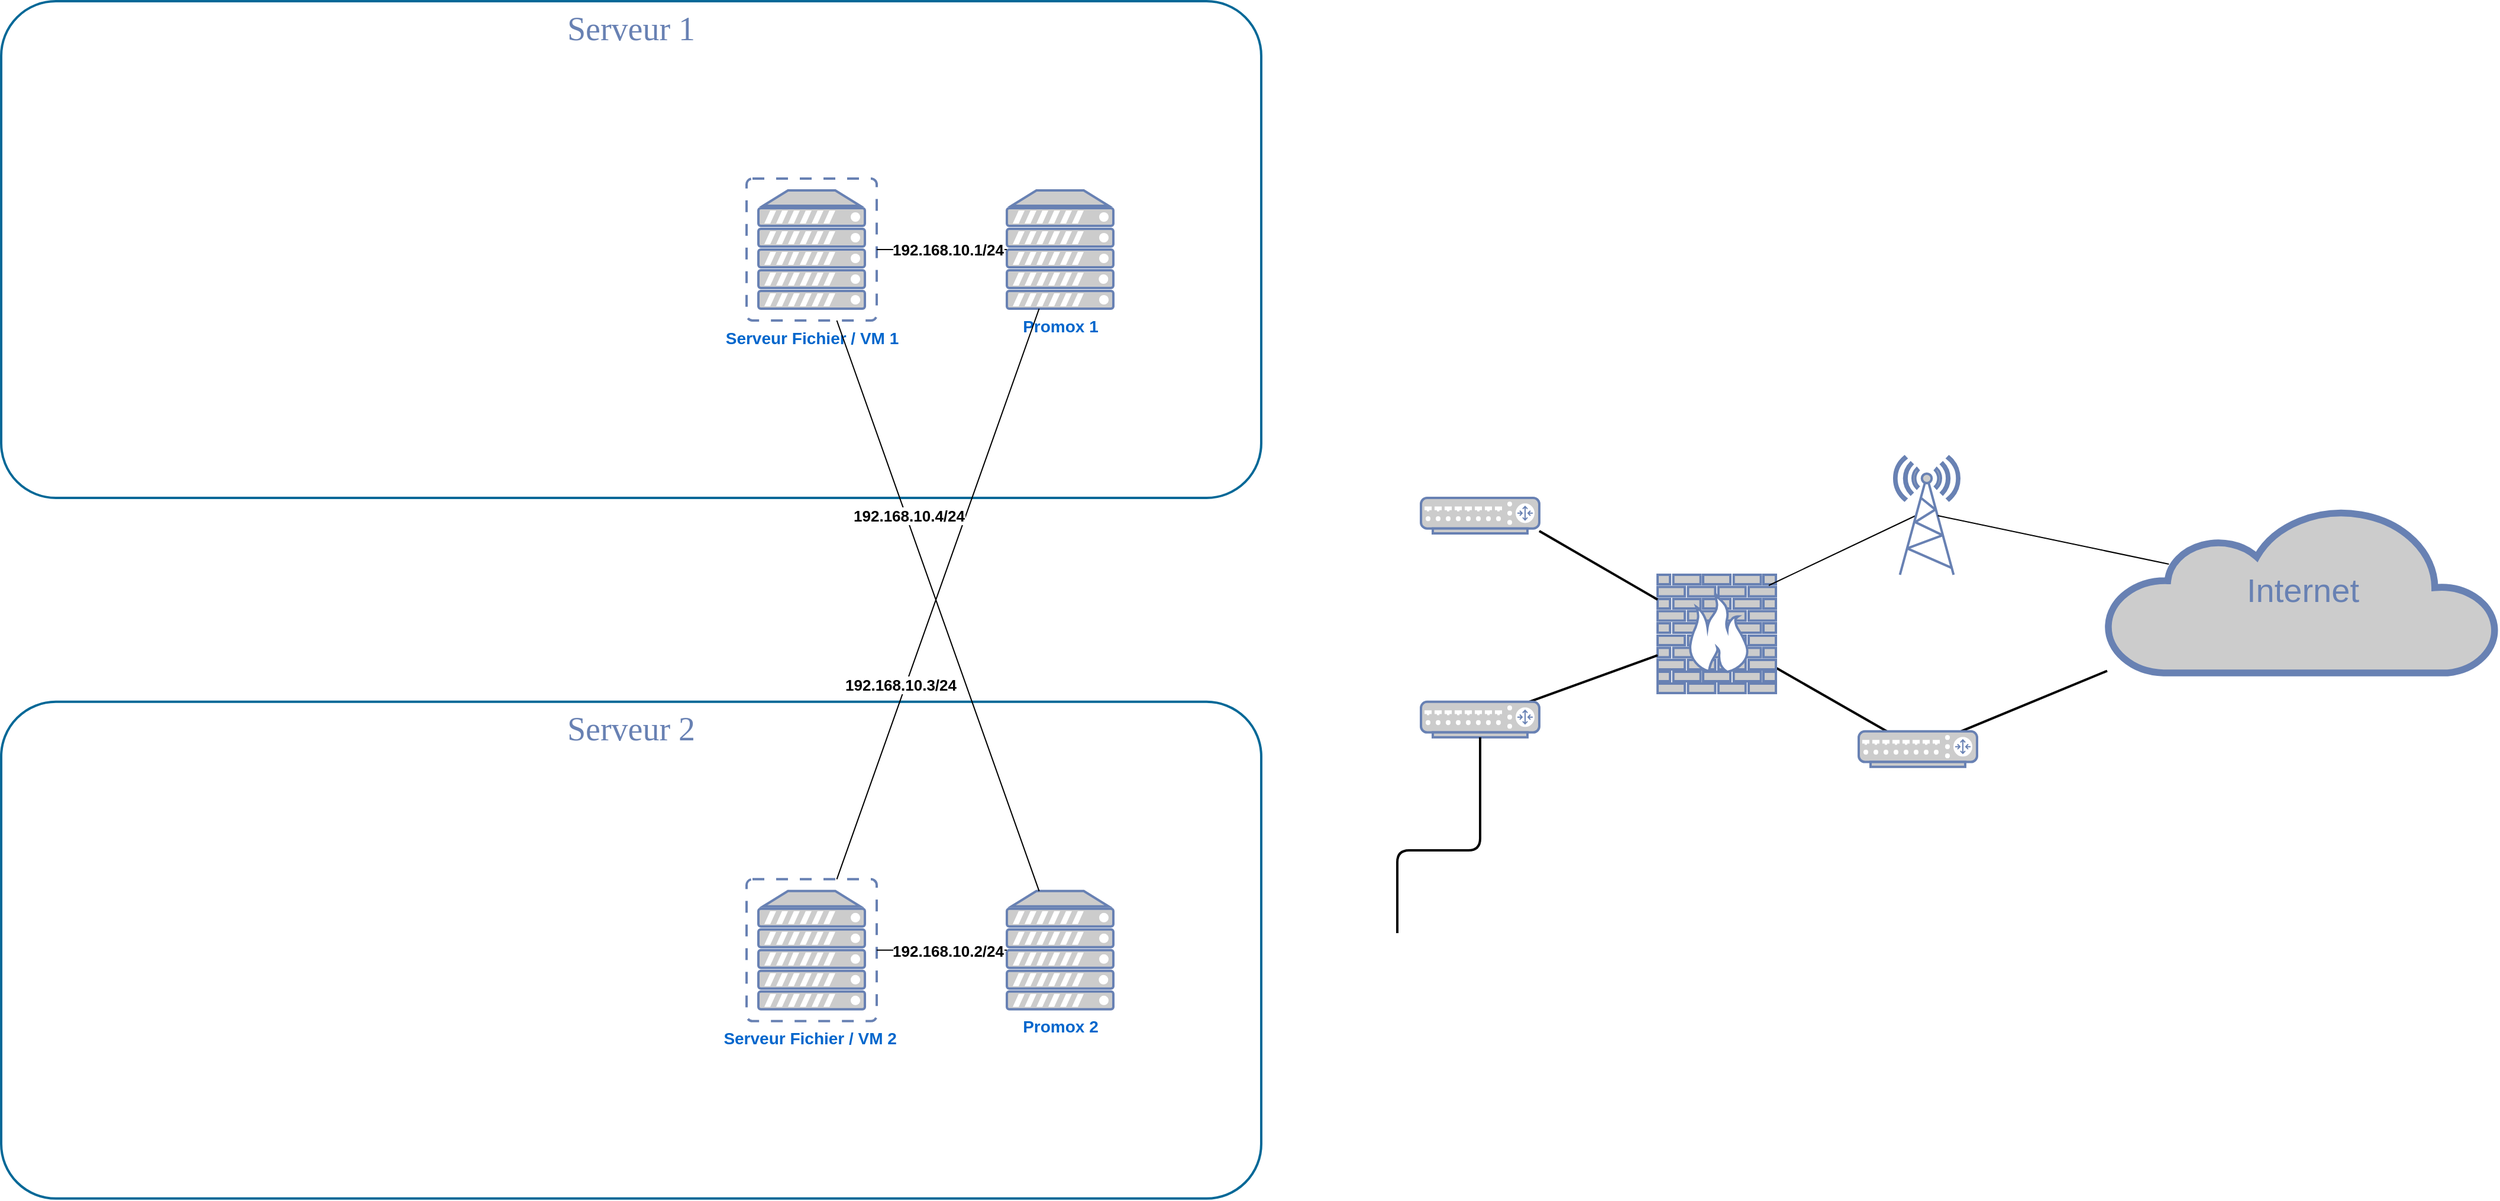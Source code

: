 <mxfile version="13.6.5" type="github">
  <diagram name="Page-1" id="bfe91b75-5d2c-26a0-9c1d-138518896778">
    <mxGraphModel dx="2122" dy="1510" grid="1" gridSize="10" guides="1" tooltips="1" connect="1" arrows="1" fold="1" page="1" pageScale="1" pageWidth="1100" pageHeight="850" background="#ffffff" math="0" shadow="0">
      <root>
        <mxCell id="0" />
        <mxCell id="1" parent="0" />
        <mxCell id="7c3789c024ecab99-81" value="Serveur 2" style="rounded=1;whiteSpace=wrap;html=1;shadow=0;comic=0;strokeColor=#036897;strokeWidth=2;fillColor=none;fontFamily=Verdana;fontSize=28;fontColor=#6881B3;align=center;arcSize=11;verticalAlign=top;" parent="1" vertex="1">
          <mxGeometry x="90" y="954.41" width="1065" height="420" as="geometry" />
        </mxCell>
        <mxCell id="7c3789c024ecab99-79" value="Serveur 1" style="rounded=1;whiteSpace=wrap;html=1;shadow=0;comic=0;strokeColor=#036897;strokeWidth=2;fillColor=none;fontFamily=Verdana;fontSize=28;fontColor=#6881B3;align=center;arcSize=11;verticalAlign=top;" parent="1" vertex="1">
          <mxGeometry x="90" y="362" width="1065" height="420" as="geometry" />
        </mxCell>
        <mxCell id="7c3789c024ecab99-55" style="edgeStyle=none;html=1;labelBackgroundColor=none;endArrow=none;endFill=0;strokeWidth=2;fontFamily=Verdana;fontSize=28;fontColor=#6881B3;" parent="1" source="7c3789c024ecab99-8" target="7c3789c024ecab99-54" edge="1">
          <mxGeometry relative="1" as="geometry">
            <mxPoint x="1660" y="837.0" as="targetPoint" />
          </mxGeometry>
        </mxCell>
        <mxCell id="7c3789c024ecab99-8" value="" style="fontColor=#0066CC;verticalAlign=top;verticalLabelPosition=bottom;labelPosition=center;align=center;html=1;fillColor=#CCCCCC;strokeColor=#6881B3;gradientColor=none;gradientDirection=north;strokeWidth=2;shape=mxgraph.networks.firewall;rounded=0;shadow=0;comic=0;" parent="1" vertex="1">
          <mxGeometry x="1490" y="847" width="100" height="100" as="geometry" />
        </mxCell>
        <mxCell id="7c3789c024ecab99-52" style="edgeStyle=none;html=1;labelBackgroundColor=none;endArrow=none;endFill=0;strokeWidth=2;fontFamily=Verdana;fontSize=15;fontColor=#036897;" parent="1" source="7c3789c024ecab99-10" target="7c3789c024ecab99-8" edge="1">
          <mxGeometry relative="1" as="geometry">
            <mxPoint x="1550.0" y="917" as="targetPoint" />
          </mxGeometry>
        </mxCell>
        <mxCell id="7c3789c024ecab99-10" value="" style="fontColor=#0066CC;verticalAlign=top;verticalLabelPosition=bottom;labelPosition=center;align=center;html=1;fillColor=#CCCCCC;strokeColor=#6881B3;gradientColor=none;gradientDirection=north;strokeWidth=2;shape=mxgraph.networks.router;rounded=0;shadow=0;comic=0;" parent="1" vertex="1">
          <mxGeometry x="1290" y="954.41" width="100" height="30" as="geometry" />
        </mxCell>
        <mxCell id="7c3789c024ecab99-51" style="edgeStyle=orthogonalEdgeStyle;html=1;labelBackgroundColor=none;endArrow=none;endFill=0;strokeWidth=2;fontFamily=Verdana;fontSize=15;fontColor=#036897;" parent="1" target="7c3789c024ecab99-10" edge="1">
          <mxGeometry relative="1" as="geometry">
            <mxPoint x="1180" y="430" as="targetPoint" />
            <Array as="points">
              <mxPoint x="1340" y="1080" />
            </Array>
            <mxPoint x="1270" y="1150" as="sourcePoint" />
          </mxGeometry>
        </mxCell>
        <mxCell id="7c3789c024ecab99-53" value="Internet" style="html=1;fillColor=#CCCCCC;strokeColor=#6881B3;gradientColor=none;gradientDirection=north;strokeWidth=2;shape=mxgraph.networks.cloud;fontColor=#6881B3;rounded=0;shadow=0;comic=0;align=center;fontSize=28;" parent="1" vertex="1">
          <mxGeometry x="1870" y="790" width="330" height="140" as="geometry" />
        </mxCell>
        <mxCell id="7c3789c024ecab99-56" style="edgeStyle=none;html=1;labelBackgroundColor=none;endArrow=none;endFill=0;strokeWidth=2;fontFamily=Verdana;fontSize=28;fontColor=#6881B3;" parent="1" source="7c3789c024ecab99-54" target="7c3789c024ecab99-53" edge="1">
          <mxGeometry relative="1" as="geometry" />
        </mxCell>
        <mxCell id="7c3789c024ecab99-54" value="" style="fontColor=#0066CC;verticalAlign=top;verticalLabelPosition=bottom;labelPosition=center;align=center;html=1;fillColor=#CCCCCC;strokeColor=#6881B3;gradientColor=none;gradientDirection=north;strokeWidth=2;shape=mxgraph.networks.router;rounded=0;shadow=0;comic=0;" parent="1" vertex="1">
          <mxGeometry x="1660" y="979.41" width="100" height="30" as="geometry" />
        </mxCell>
        <mxCell id="AFrHU2EzTEkSez1uoTaX-5" value="" style="endArrow=none;html=1;entryX=0.33;entryY=0.5;entryDx=0;entryDy=0;entryPerimeter=0;exitX=0.94;exitY=0.09;exitDx=0;exitDy=0;exitPerimeter=0;" edge="1" parent="1" source="7c3789c024ecab99-8" target="AFrHU2EzTEkSez1uoTaX-6">
          <mxGeometry width="50" height="50" relative="1" as="geometry">
            <mxPoint x="1570" y="815" as="sourcePoint" />
            <mxPoint x="1670" y="800.04" as="targetPoint" />
          </mxGeometry>
        </mxCell>
        <mxCell id="AFrHU2EzTEkSez1uoTaX-6" value="" style="fontColor=#0066CC;verticalAlign=top;verticalLabelPosition=bottom;labelPosition=center;align=center;html=1;outlineConnect=0;fillColor=#CCCCCC;strokeColor=#6881B3;gradientColor=none;gradientDirection=north;strokeWidth=2;shape=mxgraph.networks.radio_tower;" vertex="1" parent="1">
          <mxGeometry x="1690" y="747" width="55" height="100" as="geometry" />
        </mxCell>
        <mxCell id="AFrHU2EzTEkSez1uoTaX-7" value="" style="endArrow=none;html=1;entryX=0.158;entryY=0.343;entryDx=0;entryDy=0;entryPerimeter=0;exitX=0.67;exitY=0.5;exitDx=0;exitDy=0;exitPerimeter=0;" edge="1" parent="1" source="AFrHU2EzTEkSez1uoTaX-6" target="7c3789c024ecab99-53">
          <mxGeometry width="50" height="50" relative="1" as="geometry">
            <mxPoint x="1680" y="630" as="sourcePoint" />
            <mxPoint x="1730" y="580" as="targetPoint" />
          </mxGeometry>
        </mxCell>
        <mxCell id="AFrHU2EzTEkSez1uoTaX-8" value="" style="fontColor=#0066CC;verticalAlign=top;verticalLabelPosition=bottom;labelPosition=center;align=center;html=1;fillColor=#CCCCCC;strokeColor=#6881B3;gradientColor=none;gradientDirection=north;strokeWidth=2;shape=mxgraph.networks.router;rounded=0;shadow=0;comic=0;" vertex="1" parent="1">
          <mxGeometry x="1290" y="782" width="100" height="30" as="geometry" />
        </mxCell>
        <mxCell id="AFrHU2EzTEkSez1uoTaX-9" style="edgeStyle=none;html=1;labelBackgroundColor=none;endArrow=none;endFill=0;strokeWidth=2;fontFamily=Verdana;fontSize=15;fontColor=#036897;exitX=1;exitY=0.933;exitDx=0;exitDy=0;exitPerimeter=0;entryX=0;entryY=0.21;entryDx=0;entryDy=0;entryPerimeter=0;" edge="1" parent="1" source="AFrHU2EzTEkSez1uoTaX-8" target="7c3789c024ecab99-8">
          <mxGeometry relative="1" as="geometry">
            <mxPoint x="1490" y="911.5" as="targetPoint" />
            <mxPoint x="1390" y="940.5" as="sourcePoint" />
          </mxGeometry>
        </mxCell>
        <object label="&lt;div&gt;&lt;b&gt;&lt;font style=&quot;font-size: 14px&quot;&gt;Serveur Fichier / VM 2&lt;/font&gt;&lt;/b&gt;&amp;nbsp; &lt;/div&gt;" id="AFrHU2EzTEkSez1uoTaX-10">
          <mxCell style="fontColor=#0066CC;verticalAlign=top;verticalLabelPosition=bottom;labelPosition=center;align=center;html=1;outlineConnect=0;fillColor=#CCCCCC;strokeColor=#6881B3;gradientColor=none;gradientDirection=north;strokeWidth=2;shape=mxgraph.networks.virtual_server;" vertex="1" parent="1">
            <mxGeometry x="720" y="1104.41" width="110" height="120" as="geometry" />
          </mxCell>
        </object>
        <mxCell id="AFrHU2EzTEkSez1uoTaX-11" value="&lt;b&gt;&lt;font style=&quot;font-size: 14px&quot;&gt;Promox 1&lt;/font&gt;&lt;/b&gt;" style="fontColor=#0066CC;verticalAlign=top;verticalLabelPosition=bottom;labelPosition=center;align=center;html=1;outlineConnect=0;fillColor=#CCCCCC;strokeColor=#6881B3;gradientColor=none;gradientDirection=north;strokeWidth=2;shape=mxgraph.networks.server;" vertex="1" parent="1">
          <mxGeometry x="940" y="522" width="90" height="100" as="geometry" />
        </mxCell>
        <object label="&lt;b&gt;&lt;font style=&quot;font-size: 14px&quot;&gt;Serveur Fichier / VM 1&lt;/font&gt;&lt;/b&gt;" id="AFrHU2EzTEkSez1uoTaX-12">
          <mxCell style="fontColor=#0066CC;verticalAlign=top;verticalLabelPosition=bottom;labelPosition=center;align=center;html=1;outlineConnect=0;fillColor=#CCCCCC;strokeColor=#6881B3;gradientColor=none;gradientDirection=north;strokeWidth=2;shape=mxgraph.networks.virtual_server;" vertex="1" parent="1">
            <mxGeometry x="720" y="512" width="110" height="120" as="geometry" />
          </mxCell>
        </object>
        <mxCell id="AFrHU2EzTEkSez1uoTaX-14" value="&lt;b&gt;&lt;font style=&quot;font-size: 14px&quot;&gt;Promox 2&lt;/font&gt;&lt;/b&gt;" style="fontColor=#0066CC;verticalAlign=top;verticalLabelPosition=bottom;labelPosition=center;align=center;html=1;outlineConnect=0;fillColor=#CCCCCC;strokeColor=#6881B3;gradientColor=none;gradientDirection=north;strokeWidth=2;shape=mxgraph.networks.server;" vertex="1" parent="1">
          <mxGeometry x="940" y="1114.41" width="90" height="100" as="geometry" />
        </mxCell>
        <mxCell id="AFrHU2EzTEkSez1uoTaX-15" value="" style="endArrow=none;html=1;" edge="1" parent="1" source="AFrHU2EzTEkSez1uoTaX-10" target="AFrHU2EzTEkSez1uoTaX-11">
          <mxGeometry width="50" height="50" relative="1" as="geometry">
            <mxPoint x="910" y="1060" as="sourcePoint" />
            <mxPoint x="960" y="1010" as="targetPoint" />
          </mxGeometry>
        </mxCell>
        <mxCell id="AFrHU2EzTEkSez1uoTaX-21" value="&lt;b&gt;&lt;font style=&quot;font-size: 13px&quot;&gt;192.168.10.3/24&lt;/font&gt;&lt;/b&gt;" style="edgeLabel;html=1;align=center;verticalAlign=middle;resizable=0;points=[];" vertex="1" connectable="0" parent="AFrHU2EzTEkSez1uoTaX-15">
          <mxGeometry x="-0.237" y="-2" relative="1" as="geometry">
            <mxPoint x="-13.31" y="18.72" as="offset" />
          </mxGeometry>
        </mxCell>
        <mxCell id="AFrHU2EzTEkSez1uoTaX-16" value="" style="endArrow=none;html=1;" edge="1" parent="1" source="AFrHU2EzTEkSez1uoTaX-11" target="AFrHU2EzTEkSez1uoTaX-12">
          <mxGeometry width="50" height="50" relative="1" as="geometry">
            <mxPoint x="1250" y="590" as="sourcePoint" />
            <mxPoint x="1300" y="540" as="targetPoint" />
          </mxGeometry>
        </mxCell>
        <mxCell id="AFrHU2EzTEkSez1uoTaX-19" value="&lt;div align=&quot;center&quot;&gt;&lt;b&gt;&lt;font style=&quot;font-size: 13px&quot;&gt;192.168.10.1/24&lt;/font&gt;&lt;/b&gt;&lt;/div&gt;" style="edgeLabel;html=1;align=center;verticalAlign=middle;resizable=0;points=[];" vertex="1" connectable="0" parent="AFrHU2EzTEkSez1uoTaX-16">
          <mxGeometry x="0.182" y="-1" relative="1" as="geometry">
            <mxPoint x="15" y="1" as="offset" />
          </mxGeometry>
        </mxCell>
        <mxCell id="AFrHU2EzTEkSez1uoTaX-17" value="" style="endArrow=none;html=1;" edge="1" parent="1" source="AFrHU2EzTEkSez1uoTaX-14" target="AFrHU2EzTEkSez1uoTaX-10">
          <mxGeometry width="50" height="50" relative="1" as="geometry">
            <mxPoint x="840" y="1174.41" as="sourcePoint" />
            <mxPoint x="900" y="1154.41" as="targetPoint" />
          </mxGeometry>
        </mxCell>
        <mxCell id="AFrHU2EzTEkSez1uoTaX-20" value="&lt;b&gt;&lt;font style=&quot;font-size: 13px&quot;&gt;192.168.10.2/24&lt;/font&gt;&lt;/b&gt;" style="edgeLabel;html=1;align=center;verticalAlign=middle;resizable=0;points=[];" vertex="1" connectable="0" parent="AFrHU2EzTEkSez1uoTaX-17">
          <mxGeometry x="-0.436" y="2" relative="1" as="geometry">
            <mxPoint x="-19" y="-2" as="offset" />
          </mxGeometry>
        </mxCell>
        <mxCell id="AFrHU2EzTEkSez1uoTaX-18" value="" style="endArrow=none;html=1;" edge="1" parent="1" source="AFrHU2EzTEkSez1uoTaX-14" target="AFrHU2EzTEkSez1uoTaX-12">
          <mxGeometry width="50" height="50" relative="1" as="geometry">
            <mxPoint x="820" y="1070" as="sourcePoint" />
            <mxPoint x="870" y="1020" as="targetPoint" />
          </mxGeometry>
        </mxCell>
        <mxCell id="AFrHU2EzTEkSez1uoTaX-22" value="&lt;b&gt;&lt;font style=&quot;font-size: 13px&quot;&gt;192.168.10.4/24&lt;/font&gt;&lt;/b&gt;" style="edgeLabel;html=1;align=center;verticalAlign=middle;resizable=0;points=[];" vertex="1" connectable="0" parent="AFrHU2EzTEkSez1uoTaX-18">
          <mxGeometry x="0.269" y="2" relative="1" as="geometry">
            <mxPoint y="-11.76" as="offset" />
          </mxGeometry>
        </mxCell>
      </root>
    </mxGraphModel>
  </diagram>
</mxfile>
